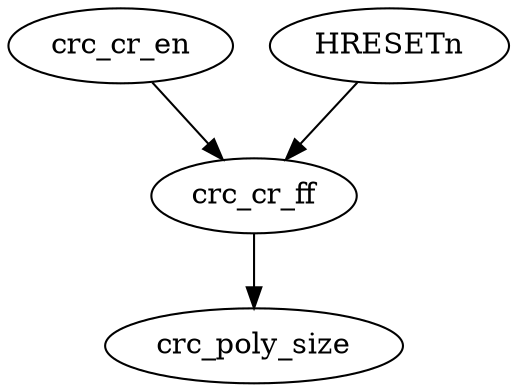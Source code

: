 strict digraph "" {
	crc_cr_ff	 [complexity=2,
		importance=0.0392481496557,
		rank=0.0196240748279];
	crc_poly_size	 [complexity=0,
		importance=0.0143565915089,
		rank=0.0];
	crc_cr_ff -> crc_poly_size;
	crc_cr_en	 [complexity=3,
		importance=0.0582252978255,
		rank=0.0194084326085];
	crc_cr_en -> crc_cr_ff;
	HRESETn	 [complexity=3,
		importance=0.0897413373538,
		rank=0.0299137791179];
	HRESETn -> crc_cr_ff;
}
